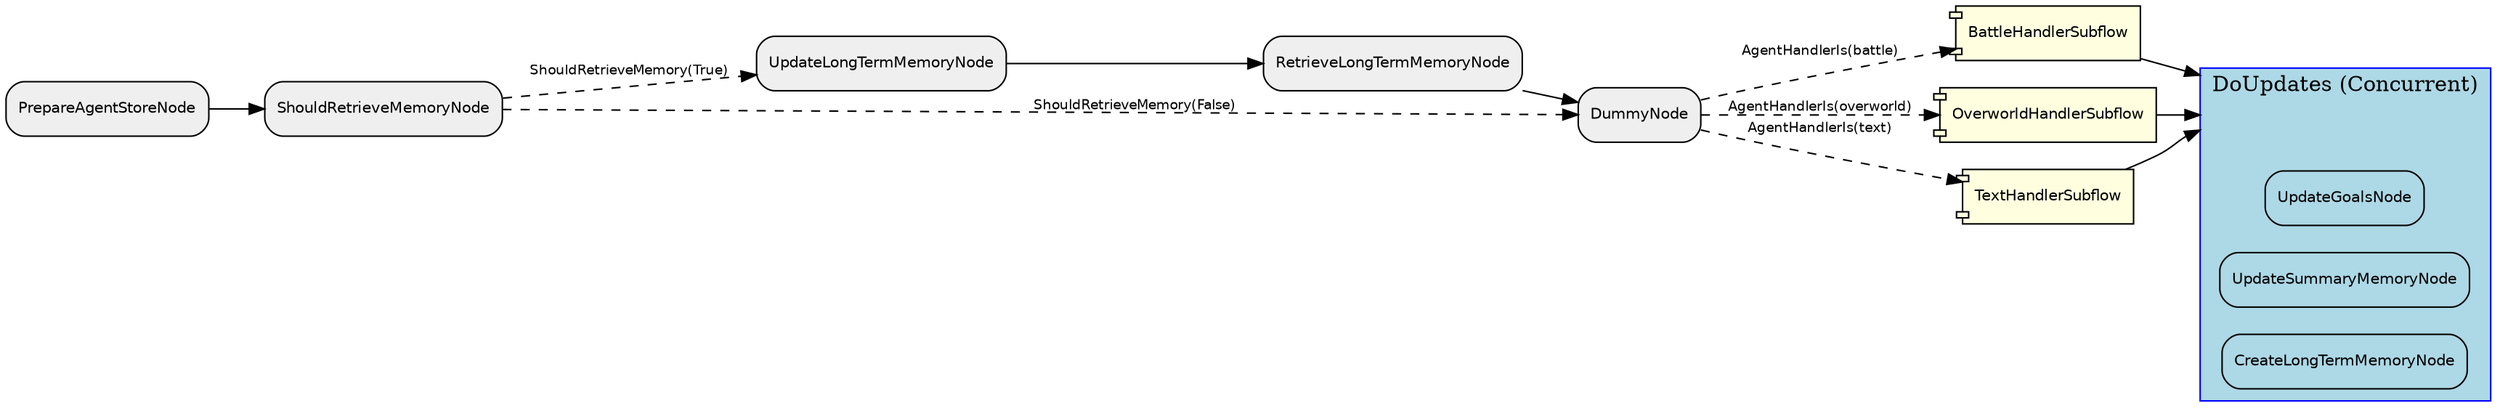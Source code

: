 digraph "G" {
  rankdir=LR;
  compound=true;
  node [shape=box, style="rounded,filled", fillcolor="#EFEFEF", fontname="Helvetica", fontsize=10];
  edge [fontname="Helvetica", fontsize=9];
  subgraph "cluster_QTCMXhWCzYIrMgjHrNOXO" {
    label="DoUpdates (Concurrent)";
    style="filled"; fillcolor="lightblue"; color="blue";
    node [fillcolor="lightblue", style="filled,rounded"];
    "QTCMXhWCzYIrMgjHrNOXO__entry" [label="", shape=point, width=0.01, style=invis];
    "QTCMXhWCzYIrMgjHrNOXO__exit"  [label="", shape=point, width=0.01, style=invis];
    oz3xRxIKuLcCmGVBAeNCE [label="UpdateGoalsNode"];
    gYWqX6GNPJmAO9D9GNNMq [label="UpdateSummaryMemoryNode"];
    "72Kvbh2FCIpwIISi6uXhs" [label="CreateLongTermMemoryNode"];
  }
  ZZ5jba4lMseAE48z0azMj [label="BattleHandlerSubflow", shape=component, style="filled,rounded", fillcolor="lightyellow"];
  v8G6r8VcX8j6r03tcu4Nd [label="UpdateLongTermMemoryNode"];
  tAg16wO9SemsH1b947PFw [label="PrepareAgentStoreNode"];
  "72Kvbh2FCIpwIISi6uXhs" [label="CreateLongTermMemoryNode"];
  ePOfUZ9686hOu8dEt7tit [label="RetrieveLongTermMemoryNode"];
  gYWqX6GNPJmAO9D9GNNMq [label="UpdateSummaryMemoryNode"];
  oz3xRxIKuLcCmGVBAeNCE [label="UpdateGoalsNode"];
  uSeyOP9mlQs1LI5jUODJ5 [label="DummyNode"];
  gkJuX7z1TVPSPaVZ9wCl2 [label="ShouldRetrieveMemoryNode"];
  "7bd8LUxLfYsThf9OY8vBD" [label="OverworldHandlerSubflow", shape=component, style="filled,rounded", fillcolor="lightyellow"];
  HFVkTBDR4MALk7ails13Z [label="TextHandlerSubflow", shape=component, style="filled,rounded", fillcolor="lightyellow"];
  tAg16wO9SemsH1b947PFw -> gkJuX7z1TVPSPaVZ9wCl2 [style="solid"];
  gkJuX7z1TVPSPaVZ9wCl2 -> v8G6r8VcX8j6r03tcu4Nd [style="dashed", label="ShouldRetrieveMemory(True)"];
  v8G6r8VcX8j6r03tcu4Nd -> ePOfUZ9686hOu8dEt7tit [style="solid"];
  gkJuX7z1TVPSPaVZ9wCl2 -> uSeyOP9mlQs1LI5jUODJ5 [style="dashed", label="ShouldRetrieveMemory(False)"];
  ePOfUZ9686hOu8dEt7tit -> uSeyOP9mlQs1LI5jUODJ5 [style="solid"];
  uSeyOP9mlQs1LI5jUODJ5 -> "7bd8LUxLfYsThf9OY8vBD" [style="dashed", label="AgentHandlerIs(overworld)"];
  uSeyOP9mlQs1LI5jUODJ5 -> ZZ5jba4lMseAE48z0azMj [style="dashed", label="AgentHandlerIs(battle)"];
  uSeyOP9mlQs1LI5jUODJ5 -> HFVkTBDR4MALk7ails13Z [style="dashed", label="AgentHandlerIs(text)"];
  HFVkTBDR4MALk7ails13Z -> QTCMXhWCzYIrMgjHrNOXO__entry [lhead="cluster_QTCMXhWCzYIrMgjHrNOXO", style="solid"];
  ZZ5jba4lMseAE48z0azMj -> QTCMXhWCzYIrMgjHrNOXO__entry [lhead="cluster_QTCMXhWCzYIrMgjHrNOXO", style="solid"];
  "7bd8LUxLfYsThf9OY8vBD" -> QTCMXhWCzYIrMgjHrNOXO__entry [lhead="cluster_QTCMXhWCzYIrMgjHrNOXO", style="solid"];
}
